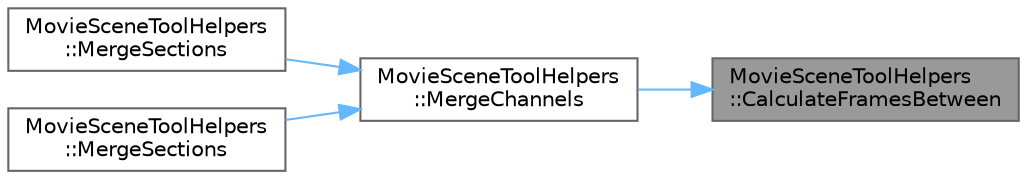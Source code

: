 digraph "MovieSceneToolHelpers::CalculateFramesBetween"
{
 // INTERACTIVE_SVG=YES
 // LATEX_PDF_SIZE
  bgcolor="transparent";
  edge [fontname=Helvetica,fontsize=10,labelfontname=Helvetica,labelfontsize=10];
  node [fontname=Helvetica,fontsize=10,shape=box,height=0.2,width=0.4];
  rankdir="RL";
  Node1 [id="Node000001",label="MovieSceneToolHelpers\l::CalculateFramesBetween",height=0.2,width=0.4,color="gray40", fillcolor="grey60", style="filled", fontcolor="black",tooltip="Returns the frame numbers between start and end."];
  Node1 -> Node2 [id="edge1_Node000001_Node000002",dir="back",color="steelblue1",style="solid",tooltip=" "];
  Node2 [id="Node000002",label="MovieSceneToolHelpers\l::MergeChannels",height=0.2,width=0.4,color="grey40", fillcolor="white", style="filled",URL="$d9/d4a/classMovieSceneToolHelpers.html#abb9a9db481ed946b92f866ce8117334b",tooltip=" "];
  Node2 -> Node3 [id="edge2_Node000002_Node000003",dir="back",color="steelblue1",style="solid",tooltip=" "];
  Node3 [id="Node000003",label="MovieSceneToolHelpers\l::MergeSections",height=0.2,width=0.4,color="grey40", fillcolor="white", style="filled",URL="$d9/d4a/classMovieSceneToolHelpers.html#ad7ecfef9df3c493db807aa99ef0e25bf",tooltip=" "];
  Node2 -> Node4 [id="edge3_Node000002_Node000004",dir="back",color="steelblue1",style="solid",tooltip=" "];
  Node4 [id="Node000004",label="MovieSceneToolHelpers\l::MergeSections",height=0.2,width=0.4,color="grey40", fillcolor="white", style="filled",URL="$d9/d4a/classMovieSceneToolHelpers.html#aa200fc537b8bcee724958fbd703f0176",tooltip=" "];
}
